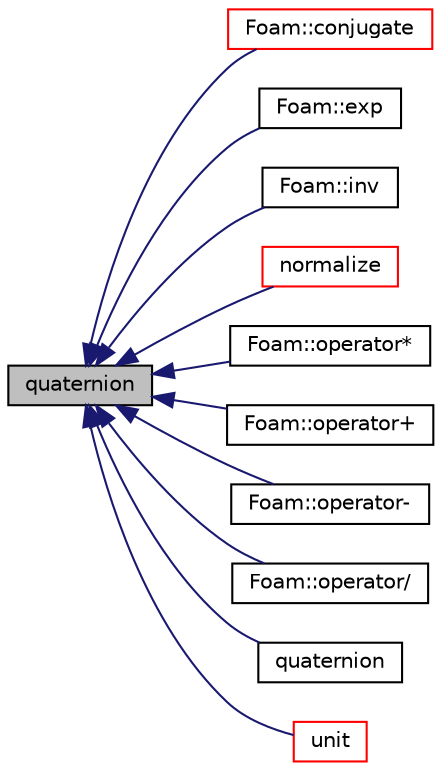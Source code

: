digraph "quaternion"
{
  bgcolor="transparent";
  edge [fontname="Helvetica",fontsize="10",labelfontname="Helvetica",labelfontsize="10"];
  node [fontname="Helvetica",fontsize="10",shape=record];
  rankdir="LR";
  Node1 [label="quaternion",height=0.2,width=0.4,color="black", fillcolor="grey75", style="filled", fontcolor="black"];
  Node1 -> Node2 [dir="back",color="midnightblue",fontsize="10",style="solid",fontname="Helvetica"];
  Node2 [label="Foam::conjugate",height=0.2,width=0.4,color="red",URL="$a21851.html#ad09d60e9d059b4444d1c703dd7f19ea5",tooltip="Return the conjugate of the given quaternion. "];
  Node1 -> Node15 [dir="back",color="midnightblue",fontsize="10",style="solid",fontname="Helvetica"];
  Node15 [label="Foam::exp",height=0.2,width=0.4,color="black",URL="$a21851.html#a733c206623204e615acf6b84cd41b911",tooltip="Exponent of a quaternion. "];
  Node1 -> Node16 [dir="back",color="midnightblue",fontsize="10",style="solid",fontname="Helvetica"];
  Node16 [label="Foam::inv",height=0.2,width=0.4,color="black",URL="$a21851.html#a0309a86559573a27aeb5a706f9fe7b02",tooltip="Return the inverse of the given quaternion. "];
  Node1 -> Node17 [dir="back",color="midnightblue",fontsize="10",style="solid",fontname="Helvetica"];
  Node17 [label="normalize",height=0.2,width=0.4,color="red",URL="$a29337.html#acd0de676568888d848beb97dcc53ae47"];
  Node1 -> Node19 [dir="back",color="midnightblue",fontsize="10",style="solid",fontname="Helvetica"];
  Node19 [label="Foam::operator*",height=0.2,width=0.4,color="black",URL="$a21851.html#a1a97802e4a7d20b0101b21b94baec802"];
  Node1 -> Node20 [dir="back",color="midnightblue",fontsize="10",style="solid",fontname="Helvetica"];
  Node20 [label="Foam::operator+",height=0.2,width=0.4,color="black",URL="$a21851.html#a46c9cab4fef0262c77e300ac44182fc7"];
  Node1 -> Node21 [dir="back",color="midnightblue",fontsize="10",style="solid",fontname="Helvetica"];
  Node21 [label="Foam::operator-",height=0.2,width=0.4,color="black",URL="$a21851.html#a94fd88bca6e309854ca0ed64fd00e704"];
  Node1 -> Node22 [dir="back",color="midnightblue",fontsize="10",style="solid",fontname="Helvetica"];
  Node22 [label="Foam::operator/",height=0.2,width=0.4,color="black",URL="$a21851.html#a0932249ae3d87d3601be0b57a117bfff"];
  Node1 -> Node23 [dir="back",color="midnightblue",fontsize="10",style="solid",fontname="Helvetica"];
  Node23 [label="quaternion",height=0.2,width=0.4,color="black",URL="$a29337.html#abd468757cb47a5a8d1e8a07acca98cee",tooltip="Construct a rotation quaternion given the direction d. "];
  Node1 -> Node24 [dir="back",color="midnightblue",fontsize="10",style="solid",fontname="Helvetica"];
  Node24 [label="unit",height=0.2,width=0.4,color="red",URL="$a29337.html#a6611307b0ec00fecc44b58f6546cceb0",tooltip="Return the unit quaternion (versor) from the given vector. "];
}
